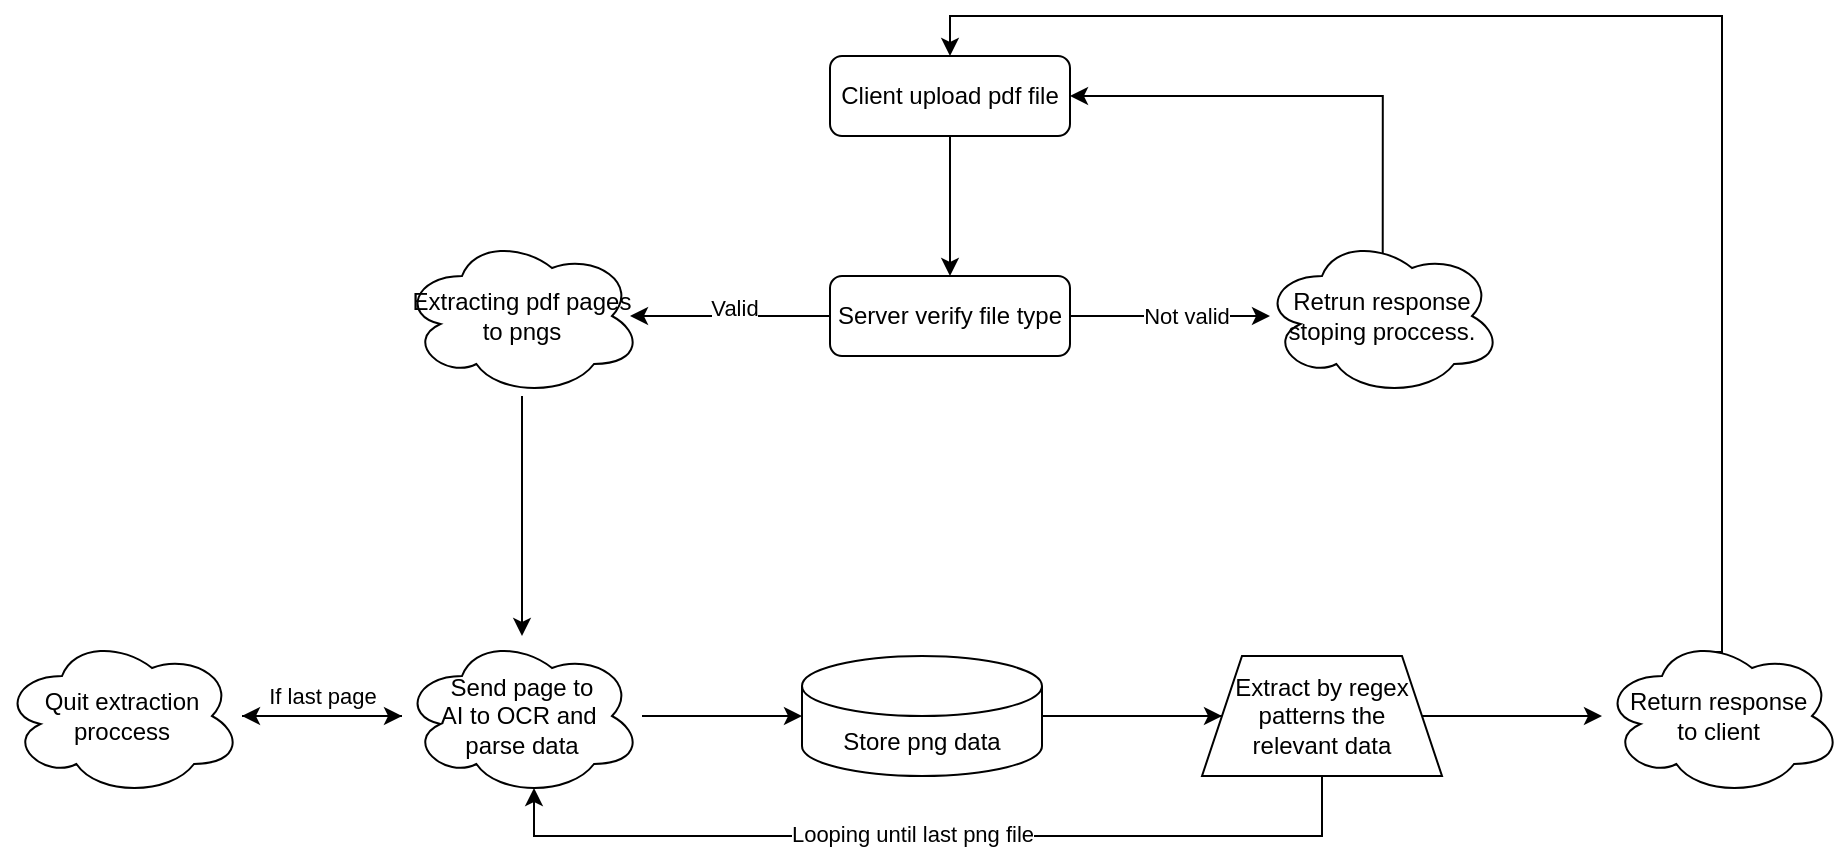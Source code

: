 <mxfile version="26.2.12">
  <diagram id="C5RBs43oDa-KdzZeNtuy" name="Page-1">
    <mxGraphModel dx="1855" dy="959" grid="1" gridSize="10" guides="1" tooltips="1" connect="1" arrows="1" fold="1" page="1" pageScale="1" pageWidth="827" pageHeight="1169" math="0" shadow="0">
      <root>
        <mxCell id="WIyWlLk6GJQsqaUBKTNV-0" />
        <mxCell id="WIyWlLk6GJQsqaUBKTNV-1" parent="WIyWlLk6GJQsqaUBKTNV-0" />
        <mxCell id="I7_EY7_r3Ra_kStg1MDq-1" value="" style="edgeStyle=orthogonalEdgeStyle;rounded=0;orthogonalLoop=1;jettySize=auto;html=1;" edge="1" parent="WIyWlLk6GJQsqaUBKTNV-1" source="WIyWlLk6GJQsqaUBKTNV-3" target="I7_EY7_r3Ra_kStg1MDq-0">
          <mxGeometry relative="1" as="geometry" />
        </mxCell>
        <mxCell id="WIyWlLk6GJQsqaUBKTNV-3" value="Client upload pdf file" style="rounded=1;whiteSpace=wrap;html=1;fontSize=12;glass=0;strokeWidth=1;shadow=0;" parent="WIyWlLk6GJQsqaUBKTNV-1" vertex="1">
          <mxGeometry x="354" y="80" width="120" height="40" as="geometry" />
        </mxCell>
        <mxCell id="I7_EY7_r3Ra_kStg1MDq-3" value="" style="edgeStyle=orthogonalEdgeStyle;rounded=0;orthogonalLoop=1;jettySize=auto;html=1;" edge="1" parent="WIyWlLk6GJQsqaUBKTNV-1" source="I7_EY7_r3Ra_kStg1MDq-0">
          <mxGeometry relative="1" as="geometry">
            <mxPoint x="574" y="210" as="targetPoint" />
          </mxGeometry>
        </mxCell>
        <mxCell id="I7_EY7_r3Ra_kStg1MDq-4" value="Not valid" style="edgeLabel;html=1;align=center;verticalAlign=middle;resizable=0;points=[];" vertex="1" connectable="0" parent="I7_EY7_r3Ra_kStg1MDq-3">
          <mxGeometry x="0.168" y="1" relative="1" as="geometry">
            <mxPoint as="offset" />
          </mxGeometry>
        </mxCell>
        <mxCell id="I7_EY7_r3Ra_kStg1MDq-6" value="" style="edgeStyle=orthogonalEdgeStyle;rounded=0;orthogonalLoop=1;jettySize=auto;html=1;" edge="1" parent="WIyWlLk6GJQsqaUBKTNV-1" source="I7_EY7_r3Ra_kStg1MDq-0">
          <mxGeometry relative="1" as="geometry">
            <mxPoint x="254" y="210" as="targetPoint" />
            <Array as="points">
              <mxPoint x="304" y="210" />
              <mxPoint x="304" y="210" />
            </Array>
          </mxGeometry>
        </mxCell>
        <mxCell id="I7_EY7_r3Ra_kStg1MDq-7" value="Valid" style="edgeLabel;html=1;align=center;verticalAlign=middle;resizable=0;points=[];" vertex="1" connectable="0" parent="I7_EY7_r3Ra_kStg1MDq-6">
          <mxGeometry x="-0.032" y="-4" relative="1" as="geometry">
            <mxPoint as="offset" />
          </mxGeometry>
        </mxCell>
        <mxCell id="I7_EY7_r3Ra_kStg1MDq-0" value="Server verify file type" style="whiteSpace=wrap;html=1;rounded=1;glass=0;strokeWidth=1;shadow=0;" vertex="1" parent="WIyWlLk6GJQsqaUBKTNV-1">
          <mxGeometry x="354" y="190" width="120" height="40" as="geometry" />
        </mxCell>
        <mxCell id="I7_EY7_r3Ra_kStg1MDq-16" value="" style="edgeStyle=orthogonalEdgeStyle;rounded=0;orthogonalLoop=1;jettySize=auto;html=1;" edge="1" parent="WIyWlLk6GJQsqaUBKTNV-1" source="I7_EY7_r3Ra_kStg1MDq-10" target="I7_EY7_r3Ra_kStg1MDq-15">
          <mxGeometry relative="1" as="geometry" />
        </mxCell>
        <mxCell id="I7_EY7_r3Ra_kStg1MDq-10" value="Extracting pdf pages to pngs" style="ellipse;shape=cloud;whiteSpace=wrap;html=1;" vertex="1" parent="WIyWlLk6GJQsqaUBKTNV-1">
          <mxGeometry x="140" y="170" width="120" height="80" as="geometry" />
        </mxCell>
        <mxCell id="I7_EY7_r3Ra_kStg1MDq-14" style="edgeStyle=orthogonalEdgeStyle;rounded=0;orthogonalLoop=1;jettySize=auto;html=1;entryX=1;entryY=0.5;entryDx=0;entryDy=0;exitX=0.503;exitY=0.14;exitDx=0;exitDy=0;exitPerimeter=0;" edge="1" parent="WIyWlLk6GJQsqaUBKTNV-1" source="I7_EY7_r3Ra_kStg1MDq-12" target="WIyWlLk6GJQsqaUBKTNV-3">
          <mxGeometry relative="1" as="geometry">
            <Array as="points">
              <mxPoint x="630" y="100" />
            </Array>
          </mxGeometry>
        </mxCell>
        <mxCell id="I7_EY7_r3Ra_kStg1MDq-12" value="Retrun response&lt;div&gt;stoping proccess.&lt;/div&gt;" style="ellipse;shape=cloud;whiteSpace=wrap;html=1;" vertex="1" parent="WIyWlLk6GJQsqaUBKTNV-1">
          <mxGeometry x="570" y="170" width="120" height="80" as="geometry" />
        </mxCell>
        <mxCell id="I7_EY7_r3Ra_kStg1MDq-18" value="" style="edgeStyle=orthogonalEdgeStyle;rounded=0;orthogonalLoop=1;jettySize=auto;html=1;" edge="1" parent="WIyWlLk6GJQsqaUBKTNV-1" source="I7_EY7_r3Ra_kStg1MDq-15" target="I7_EY7_r3Ra_kStg1MDq-17">
          <mxGeometry relative="1" as="geometry" />
        </mxCell>
        <mxCell id="I7_EY7_r3Ra_kStg1MDq-32" value="" style="edgeStyle=orthogonalEdgeStyle;rounded=0;orthogonalLoop=1;jettySize=auto;html=1;" edge="1" parent="WIyWlLk6GJQsqaUBKTNV-1" source="I7_EY7_r3Ra_kStg1MDq-15" target="I7_EY7_r3Ra_kStg1MDq-31">
          <mxGeometry relative="1" as="geometry" />
        </mxCell>
        <mxCell id="I7_EY7_r3Ra_kStg1MDq-35" value="If last page" style="edgeLabel;html=1;align=center;verticalAlign=middle;resizable=0;points=[];" vertex="1" connectable="0" parent="I7_EY7_r3Ra_kStg1MDq-32">
          <mxGeometry x="-0.125" y="-3" relative="1" as="geometry">
            <mxPoint x="-5" y="-7" as="offset" />
          </mxGeometry>
        </mxCell>
        <mxCell id="I7_EY7_r3Ra_kStg1MDq-15" value="Send page to&lt;div&gt;AI to OCR and&amp;nbsp;&lt;/div&gt;&lt;div&gt;parse data&lt;/div&gt;" style="ellipse;shape=cloud;whiteSpace=wrap;html=1;" vertex="1" parent="WIyWlLk6GJQsqaUBKTNV-1">
          <mxGeometry x="140" y="370" width="120" height="80" as="geometry" />
        </mxCell>
        <mxCell id="I7_EY7_r3Ra_kStg1MDq-28" value="" style="edgeStyle=orthogonalEdgeStyle;rounded=0;orthogonalLoop=1;jettySize=auto;html=1;" edge="1" parent="WIyWlLk6GJQsqaUBKTNV-1" source="I7_EY7_r3Ra_kStg1MDq-17" target="I7_EY7_r3Ra_kStg1MDq-27">
          <mxGeometry relative="1" as="geometry" />
        </mxCell>
        <mxCell id="I7_EY7_r3Ra_kStg1MDq-17" value="Store png data" style="shape=cylinder3;whiteSpace=wrap;html=1;boundedLbl=1;backgroundOutline=1;size=15;" vertex="1" parent="WIyWlLk6GJQsqaUBKTNV-1">
          <mxGeometry x="340" y="380" width="120" height="60" as="geometry" />
        </mxCell>
        <mxCell id="I7_EY7_r3Ra_kStg1MDq-19" style="edgeStyle=orthogonalEdgeStyle;rounded=0;orthogonalLoop=1;jettySize=auto;html=1;entryX=0.55;entryY=0.95;entryDx=0;entryDy=0;entryPerimeter=0;" edge="1" parent="WIyWlLk6GJQsqaUBKTNV-1" source="I7_EY7_r3Ra_kStg1MDq-17" target="I7_EY7_r3Ra_kStg1MDq-15">
          <mxGeometry relative="1" as="geometry">
            <Array as="points">
              <mxPoint x="600" y="410" />
              <mxPoint x="600" y="470" />
              <mxPoint x="206" y="470" />
            </Array>
          </mxGeometry>
        </mxCell>
        <mxCell id="I7_EY7_r3Ra_kStg1MDq-21" value="Looping until last png file" style="edgeLabel;html=1;align=center;verticalAlign=middle;resizable=0;points=[];" vertex="1" connectable="0" parent="I7_EY7_r3Ra_kStg1MDq-19">
          <mxGeometry x="-0.034" y="-1" relative="1" as="geometry">
            <mxPoint x="-107" as="offset" />
          </mxGeometry>
        </mxCell>
        <mxCell id="I7_EY7_r3Ra_kStg1MDq-34" value="" style="edgeStyle=orthogonalEdgeStyle;rounded=0;orthogonalLoop=1;jettySize=auto;html=1;" edge="1" parent="WIyWlLk6GJQsqaUBKTNV-1" source="I7_EY7_r3Ra_kStg1MDq-27" target="I7_EY7_r3Ra_kStg1MDq-33">
          <mxGeometry relative="1" as="geometry" />
        </mxCell>
        <mxCell id="I7_EY7_r3Ra_kStg1MDq-27" value="Extract by regex&lt;div&gt;patterns the&lt;/div&gt;&lt;div&gt;relevant data&lt;/div&gt;" style="shape=trapezoid;perimeter=trapezoidPerimeter;whiteSpace=wrap;html=1;fixedSize=1;" vertex="1" parent="WIyWlLk6GJQsqaUBKTNV-1">
          <mxGeometry x="540" y="380" width="120" height="60" as="geometry" />
        </mxCell>
        <mxCell id="I7_EY7_r3Ra_kStg1MDq-36" value="" style="edgeStyle=orthogonalEdgeStyle;rounded=0;orthogonalLoop=1;jettySize=auto;html=1;" edge="1" parent="WIyWlLk6GJQsqaUBKTNV-1" source="I7_EY7_r3Ra_kStg1MDq-31" target="I7_EY7_r3Ra_kStg1MDq-15">
          <mxGeometry relative="1" as="geometry" />
        </mxCell>
        <mxCell id="I7_EY7_r3Ra_kStg1MDq-31" value="Quit extraction&lt;div&gt;proccess&lt;/div&gt;" style="ellipse;shape=cloud;whiteSpace=wrap;html=1;" vertex="1" parent="WIyWlLk6GJQsqaUBKTNV-1">
          <mxGeometry x="-60" y="370" width="120" height="80" as="geometry" />
        </mxCell>
        <mxCell id="I7_EY7_r3Ra_kStg1MDq-39" style="edgeStyle=orthogonalEdgeStyle;rounded=0;orthogonalLoop=1;jettySize=auto;html=1;entryX=0.5;entryY=0;entryDx=0;entryDy=0;exitX=0.4;exitY=0.1;exitDx=0;exitDy=0;exitPerimeter=0;" edge="1" parent="WIyWlLk6GJQsqaUBKTNV-1" source="I7_EY7_r3Ra_kStg1MDq-33" target="WIyWlLk6GJQsqaUBKTNV-3">
          <mxGeometry relative="1" as="geometry">
            <mxPoint x="800" y="30" as="targetPoint" />
            <Array as="points">
              <mxPoint x="800" y="378" />
              <mxPoint x="800" y="60" />
              <mxPoint x="414" y="60" />
            </Array>
          </mxGeometry>
        </mxCell>
        <mxCell id="I7_EY7_r3Ra_kStg1MDq-33" value="Return response&amp;nbsp;&lt;div&gt;to client&amp;nbsp;&lt;/div&gt;" style="ellipse;shape=cloud;whiteSpace=wrap;html=1;" vertex="1" parent="WIyWlLk6GJQsqaUBKTNV-1">
          <mxGeometry x="740" y="370" width="120" height="80" as="geometry" />
        </mxCell>
      </root>
    </mxGraphModel>
  </diagram>
</mxfile>
